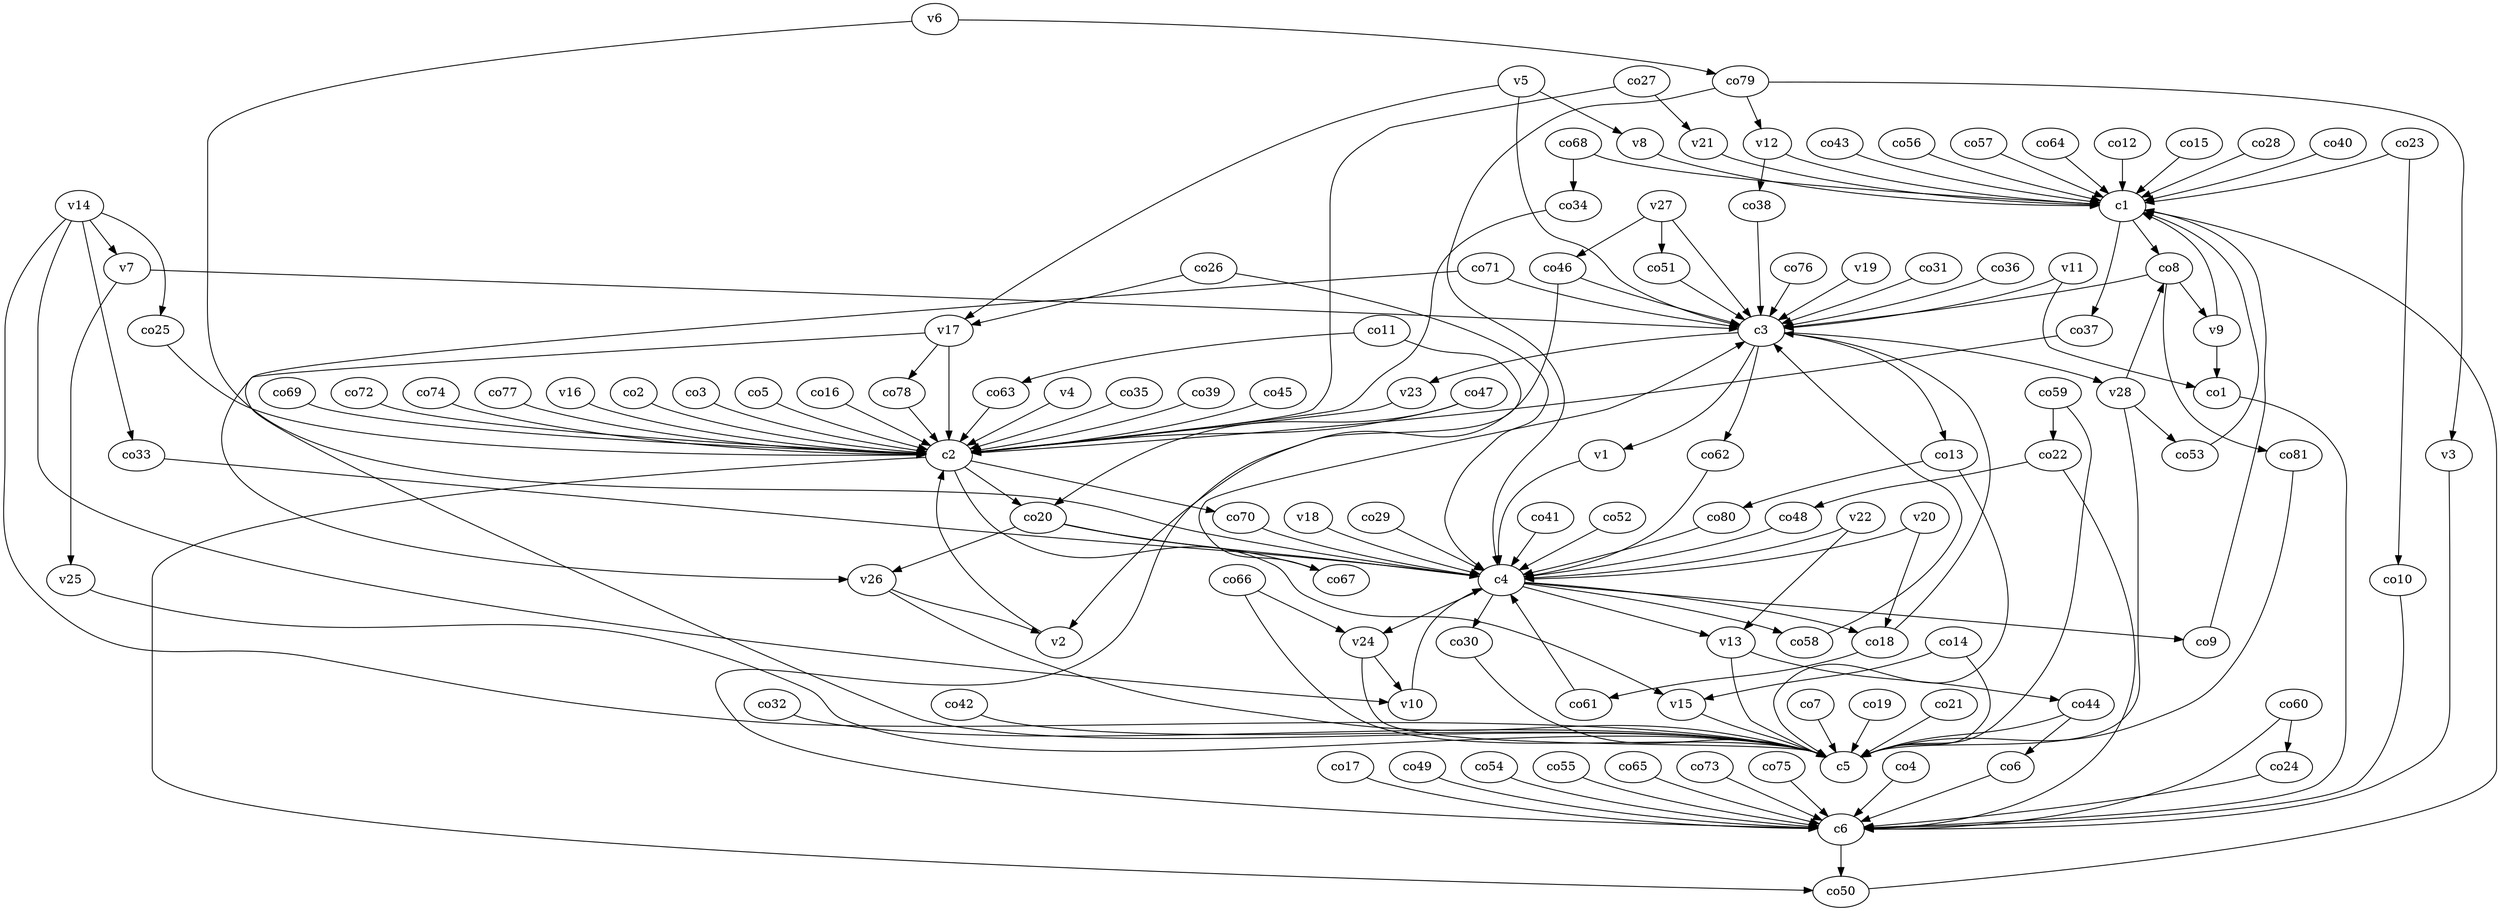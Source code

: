 strict digraph  {
c1;
c2;
c3;
c4;
c5;
c6;
v1;
v2;
v3;
v4;
v5;
v6;
v7;
v8;
v9;
v10;
v11;
v12;
v13;
v14;
v15;
v16;
v17;
v18;
v19;
v20;
v21;
v22;
v23;
v24;
v25;
v26;
v27;
v28;
co1;
co2;
co3;
co4;
co5;
co6;
co7;
co8;
co9;
co10;
co11;
co12;
co13;
co14;
co15;
co16;
co17;
co18;
co19;
co20;
co21;
co22;
co23;
co24;
co25;
co26;
co27;
co28;
co29;
co30;
co31;
co32;
co33;
co34;
co35;
co36;
co37;
co38;
co39;
co40;
co41;
co42;
co43;
co44;
co45;
co46;
co47;
co48;
co49;
co50;
co51;
co52;
co53;
co54;
co55;
co56;
co57;
co58;
co59;
co60;
co61;
co62;
co63;
co64;
co65;
co66;
co67;
co68;
co69;
co70;
co71;
co72;
co73;
co74;
co75;
co76;
co77;
co78;
co79;
co80;
co81;
c1 -> co37  [weight=1];
c1 -> co8  [weight=1];
c2 -> co70  [weight=1];
c2 -> co50  [weight=1];
c2 -> v15  [weight=1];
c2 -> co20  [weight=1];
c3 -> v1  [weight=1];
c3 -> co13  [weight=1];
c3 -> v28  [weight=1];
c3 -> v23  [weight=1];
c3 -> co62  [weight=1];
c4 -> co9  [weight=1];
c4 -> co30  [weight=1];
c4 -> co18  [weight=1];
c4 -> co58  [weight=1];
c4 -> v24  [weight=1];
c4 -> v13  [weight=1];
c6 -> co50  [weight=1];
v1 -> c4  [weight=1];
v2 -> c2  [weight=1];
v3 -> c6  [weight=1];
v4 -> c2  [weight=1];
v5 -> c3  [weight=1];
v5 -> v17  [weight=1];
v5 -> v8  [weight=1];
v6 -> c4  [weight=1];
v6 -> co79  [weight=1];
v7 -> c3  [weight=1];
v7 -> v25  [weight=1];
v8 -> c1  [weight=1];
v9 -> c1  [weight=1];
v9 -> co1  [weight=1];
v10 -> c4  [weight=1];
v11 -> c3  [weight=1];
v11 -> co1  [weight=1];
v12 -> c1  [weight=1];
v12 -> co38  [weight=1];
v13 -> c5  [weight=1];
v13 -> co44  [weight=1];
v14 -> c5  [weight=1];
v14 -> v7  [weight=1];
v14 -> co33  [weight=1];
v14 -> co25  [weight=1];
v14 -> v10  [weight=1];
v15 -> c5  [weight=1];
v16 -> c2  [weight=1];
v17 -> c2  [weight=1];
v17 -> c5  [weight=1];
v17 -> co78  [weight=1];
v18 -> c4  [weight=1];
v19 -> c3  [weight=1];
v20 -> c4  [weight=1];
v20 -> co18  [weight=1];
v21 -> c1  [weight=1];
v22 -> c4  [weight=1];
v22 -> v13  [weight=1];
v23 -> c2  [weight=1];
v24 -> c5  [weight=1];
v24 -> v10  [weight=1];
v25 -> c5  [weight=1];
v26 -> c5  [weight=1];
v26 -> v2  [weight=1];
v27 -> c3  [weight=1];
v27 -> co46  [weight=1];
v27 -> co51  [weight=1];
v28 -> c5  [weight=1];
v28 -> co8  [weight=1];
v28 -> co53  [weight=1];
co1 -> c6  [weight=1];
co2 -> c2  [weight=1];
co3 -> c2  [weight=1];
co4 -> c6  [weight=1];
co5 -> c2  [weight=1];
co6 -> c6  [weight=1];
co7 -> c5  [weight=1];
co8 -> c3  [weight=1];
co8 -> co81  [weight=1];
co8 -> v9  [weight=1];
co9 -> c1  [weight=1];
co10 -> c6  [weight=1];
co11 -> c6  [weight=1];
co11 -> co63  [weight=1];
co12 -> c1  [weight=1];
co13 -> c5  [weight=1];
co13 -> co80  [weight=1];
co14 -> c5  [weight=1];
co14 -> v15  [weight=1];
co15 -> c1  [weight=1];
co16 -> c2  [weight=1];
co17 -> c6  [weight=1];
co18 -> c3  [weight=1];
co18 -> co61  [weight=1];
co19 -> c5  [weight=1];
co20 -> c4  [weight=1];
co20 -> v26  [weight=1];
co20 -> co67  [weight=1];
co21 -> c5  [weight=1];
co22 -> c6  [weight=1];
co22 -> co48  [weight=1];
co23 -> c1  [weight=1];
co23 -> co10  [weight=1];
co24 -> c6  [weight=1];
co25 -> c2  [weight=1];
co26 -> c4  [weight=1];
co26 -> v17  [weight=1];
co27 -> c2  [weight=1];
co27 -> v21  [weight=1];
co28 -> c1  [weight=1];
co29 -> c4  [weight=1];
co30 -> c5  [weight=1];
co31 -> c3  [weight=1];
co32 -> c5  [weight=1];
co33 -> c4  [weight=1];
co34 -> c2  [weight=1];
co35 -> c2  [weight=1];
co36 -> c3  [weight=1];
co37 -> c2  [weight=1];
co38 -> c3  [weight=1];
co39 -> c2  [weight=1];
co40 -> c1  [weight=1];
co41 -> c4  [weight=1];
co42 -> c5  [weight=1];
co43 -> c1  [weight=1];
co44 -> c5  [weight=1];
co44 -> co6  [weight=1];
co45 -> c2  [weight=1];
co46 -> c3  [weight=1];
co46 -> v2  [weight=1];
co47 -> c2  [weight=1];
co47 -> co20  [weight=1];
co48 -> c4  [weight=1];
co49 -> c6  [weight=1];
co50 -> c1  [weight=1];
co51 -> c3  [weight=1];
co52 -> c4  [weight=1];
co53 -> c1  [weight=1];
co54 -> c6  [weight=1];
co55 -> c6  [weight=1];
co56 -> c1  [weight=1];
co57 -> c1  [weight=1];
co58 -> c3  [weight=1];
co59 -> c5  [weight=1];
co59 -> co22  [weight=1];
co60 -> c6  [weight=1];
co60 -> co24  [weight=1];
co61 -> c4  [weight=1];
co62 -> c4  [weight=1];
co63 -> c2  [weight=1];
co64 -> c1  [weight=1];
co65 -> c6  [weight=1];
co66 -> c5  [weight=1];
co66 -> v24  [weight=1];
co67 -> c3  [weight=1];
co68 -> c1  [weight=1];
co68 -> co34  [weight=1];
co69 -> c2  [weight=1];
co70 -> c4  [weight=1];
co71 -> c3  [weight=1];
co71 -> v26  [weight=1];
co72 -> c2  [weight=1];
co73 -> c6  [weight=1];
co74 -> c2  [weight=1];
co75 -> c6  [weight=1];
co76 -> c3  [weight=1];
co77 -> c2  [weight=1];
co78 -> c2  [weight=1];
co79 -> c4  [weight=1];
co79 -> v3  [weight=1];
co79 -> v12  [weight=1];
co80 -> c4  [weight=1];
co81 -> c5  [weight=1];
}
